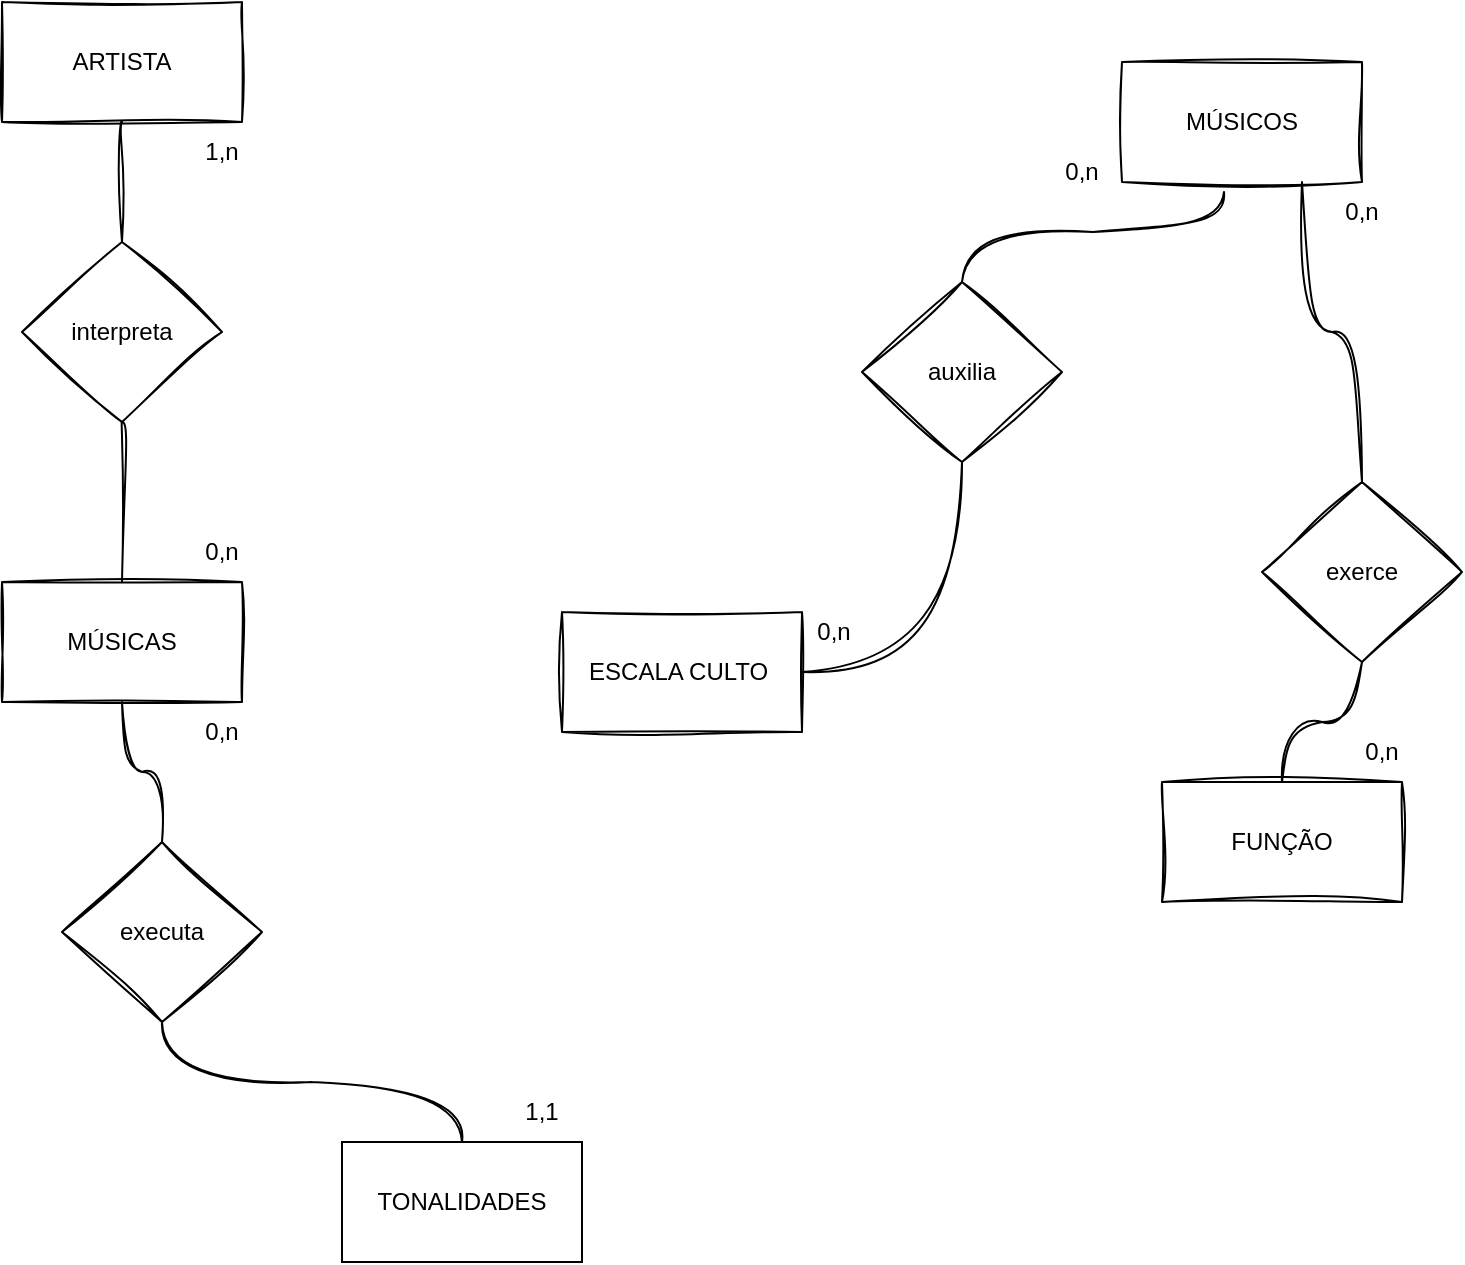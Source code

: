 <mxfile version="26.0.16">
  <diagram name="Página-1" id="5vH7gjnpK38CFrfJnVCy">
    <mxGraphModel dx="1364" dy="754" grid="1" gridSize="10" guides="1" tooltips="1" connect="1" arrows="1" fold="1" page="1" pageScale="1" pageWidth="827" pageHeight="1169" background="none" math="0" shadow="0">
      <root>
        <mxCell id="0" />
        <mxCell id="1" parent="0" />
        <mxCell id="RL7DwfR_LRop4ybQXWRN-1" value="MÚSICAS" style="rounded=0;whiteSpace=wrap;html=1;sketch=1;curveFitting=1;jiggle=2;" parent="1" vertex="1">
          <mxGeometry x="70" y="330" width="120" height="60" as="geometry" />
        </mxCell>
        <mxCell id="RL7DwfR_LRop4ybQXWRN-2" value="MÚSICOS" style="rounded=0;whiteSpace=wrap;html=1;sketch=1;curveFitting=1;jiggle=2;" parent="1" vertex="1">
          <mxGeometry x="630" y="70" width="120" height="60" as="geometry" />
        </mxCell>
        <mxCell id="RL7DwfR_LRop4ybQXWRN-3" value="auxilia" style="rhombus;whiteSpace=wrap;html=1;sketch=1;curveFitting=1;jiggle=2;" parent="1" vertex="1">
          <mxGeometry x="500" y="180" width="100" height="90" as="geometry" />
        </mxCell>
        <mxCell id="RL7DwfR_LRop4ybQXWRN-5" value="ARTISTA" style="rounded=0;whiteSpace=wrap;html=1;sketch=1;curveFitting=1;jiggle=2;" parent="1" vertex="1">
          <mxGeometry x="70" y="40" width="120" height="60" as="geometry" />
        </mxCell>
        <mxCell id="RL7DwfR_LRop4ybQXWRN-6" value="FUNÇÃO" style="rounded=0;whiteSpace=wrap;html=1;sketch=1;curveFitting=1;jiggle=2;" parent="1" vertex="1">
          <mxGeometry x="650" y="430" width="120" height="60" as="geometry" />
        </mxCell>
        <mxCell id="RL7DwfR_LRop4ybQXWRN-7" value="" style="endArrow=none;html=1;rounded=0;exitX=1;exitY=0.5;exitDx=0;exitDy=0;sketch=1;curveFitting=1;jiggle=2;entryX=0.5;entryY=1;entryDx=0;entryDy=0;edgeStyle=orthogonalEdgeStyle;curved=1;" parent="1" source="RL7DwfR_LRop4ybQXWRN-4" target="RL7DwfR_LRop4ybQXWRN-3" edge="1">
          <mxGeometry width="50" height="50" relative="1" as="geometry">
            <mxPoint x="550" y="390" as="sourcePoint" />
            <mxPoint x="600" y="340" as="targetPoint" />
          </mxGeometry>
        </mxCell>
        <mxCell id="RL7DwfR_LRop4ybQXWRN-8" style="edgeStyle=orthogonalEdgeStyle;rounded=0;orthogonalLoop=1;jettySize=auto;html=1;exitX=0.5;exitY=0;exitDx=0;exitDy=0;entryX=0.425;entryY=1.083;entryDx=0;entryDy=0;entryPerimeter=0;sketch=1;curveFitting=1;jiggle=2;curved=1;endArrow=none;startFill=0;" parent="1" source="RL7DwfR_LRop4ybQXWRN-3" target="RL7DwfR_LRop4ybQXWRN-2" edge="1">
          <mxGeometry relative="1" as="geometry" />
        </mxCell>
        <mxCell id="UMmWoxuNf909gZgpW7HB-1" value="TONALIDADES" style="rounded=0;whiteSpace=wrap;html=1;" parent="1" vertex="1">
          <mxGeometry x="240" y="610" width="120" height="60" as="geometry" />
        </mxCell>
        <mxCell id="d0raJn795CMWvvE6I4hj-1" style="edgeStyle=orthogonalEdgeStyle;rounded=0;orthogonalLoop=1;jettySize=auto;html=1;exitX=0.5;exitY=1;exitDx=0;exitDy=0;entryX=0.5;entryY=0;entryDx=0;entryDy=0;sketch=1;curveFitting=1;jiggle=2;curved=1;endArrow=none;startFill=0;" parent="1" source="UMmWoxuNf909gZgpW7HB-2" target="RL7DwfR_LRop4ybQXWRN-6" edge="1">
          <mxGeometry relative="1" as="geometry" />
        </mxCell>
        <mxCell id="UMmWoxuNf909gZgpW7HB-2" value="exerce" style="rhombus;whiteSpace=wrap;html=1;sketch=1;curveFitting=1;jiggle=2;" parent="1" vertex="1">
          <mxGeometry x="700" y="280" width="100" height="90" as="geometry" />
        </mxCell>
        <mxCell id="UMmWoxuNf909gZgpW7HB-3" style="edgeStyle=orthogonalEdgeStyle;rounded=0;orthogonalLoop=1;jettySize=auto;html=1;exitX=0.75;exitY=1;exitDx=0;exitDy=0;sketch=1;curveFitting=1;jiggle=2;curved=1;endArrow=none;startFill=0;" parent="1" source="RL7DwfR_LRop4ybQXWRN-2" target="UMmWoxuNf909gZgpW7HB-2" edge="1">
          <mxGeometry relative="1" as="geometry">
            <mxPoint x="710" y="265" as="sourcePoint" />
            <mxPoint x="761" y="180" as="targetPoint" />
          </mxGeometry>
        </mxCell>
        <mxCell id="3n44qJjhxdheA6apj5bI-2" value="0,n" style="text;html=1;align=center;verticalAlign=middle;whiteSpace=wrap;rounded=0;" vertex="1" parent="1">
          <mxGeometry x="580" y="110" width="60" height="30" as="geometry" />
        </mxCell>
        <mxCell id="3n44qJjhxdheA6apj5bI-3" value="0,n" style="text;html=1;align=center;verticalAlign=middle;whiteSpace=wrap;rounded=0;" vertex="1" parent="1">
          <mxGeometry x="730" y="400" width="60" height="30" as="geometry" />
        </mxCell>
        <mxCell id="3n44qJjhxdheA6apj5bI-4" value="0,n" style="text;html=1;align=center;verticalAlign=middle;whiteSpace=wrap;rounded=0;" vertex="1" parent="1">
          <mxGeometry x="720" y="130" width="60" height="30" as="geometry" />
        </mxCell>
        <mxCell id="3n44qJjhxdheA6apj5bI-5" value="executa" style="rhombus;whiteSpace=wrap;html=1;sketch=1;curveFitting=1;jiggle=2;" vertex="1" parent="1">
          <mxGeometry x="100" y="460" width="100" height="90" as="geometry" />
        </mxCell>
        <mxCell id="3n44qJjhxdheA6apj5bI-6" style="edgeStyle=orthogonalEdgeStyle;rounded=0;orthogonalLoop=1;jettySize=auto;html=1;exitX=0.5;exitY=1;exitDx=0;exitDy=0;sketch=1;curveFitting=1;jiggle=2;curved=1;endArrow=none;startFill=0;entryX=0.5;entryY=0;entryDx=0;entryDy=0;" edge="1" parent="1" source="RL7DwfR_LRop4ybQXWRN-1" target="3n44qJjhxdheA6apj5bI-5">
          <mxGeometry relative="1" as="geometry">
            <mxPoint x="353.5" y="400" as="sourcePoint" />
            <mxPoint x="383.5" y="550" as="targetPoint" />
          </mxGeometry>
        </mxCell>
        <mxCell id="3n44qJjhxdheA6apj5bI-7" style="edgeStyle=orthogonalEdgeStyle;rounded=0;orthogonalLoop=1;jettySize=auto;html=1;exitX=0.5;exitY=1;exitDx=0;exitDy=0;sketch=1;curveFitting=1;jiggle=2;curved=1;endArrow=none;startFill=0;entryX=0.5;entryY=0;entryDx=0;entryDy=0;" edge="1" parent="1" source="3n44qJjhxdheA6apj5bI-5" target="UMmWoxuNf909gZgpW7HB-1">
          <mxGeometry relative="1" as="geometry">
            <mxPoint x="480" y="420" as="sourcePoint" />
            <mxPoint x="510" y="570" as="targetPoint" />
          </mxGeometry>
        </mxCell>
        <mxCell id="3n44qJjhxdheA6apj5bI-8" value="1,1" style="text;html=1;align=center;verticalAlign=middle;whiteSpace=wrap;rounded=0;" vertex="1" parent="1">
          <mxGeometry x="310" y="580" width="60" height="30" as="geometry" />
        </mxCell>
        <mxCell id="3n44qJjhxdheA6apj5bI-9" value="0,n" style="text;html=1;align=center;verticalAlign=middle;whiteSpace=wrap;rounded=0;" vertex="1" parent="1">
          <mxGeometry x="150" y="390" width="60" height="30" as="geometry" />
        </mxCell>
        <mxCell id="3n44qJjhxdheA6apj5bI-10" value="interpreta" style="rhombus;whiteSpace=wrap;html=1;sketch=1;curveFitting=1;jiggle=2;" vertex="1" parent="1">
          <mxGeometry x="80" y="160" width="100" height="90" as="geometry" />
        </mxCell>
        <mxCell id="3n44qJjhxdheA6apj5bI-11" style="edgeStyle=orthogonalEdgeStyle;rounded=0;orthogonalLoop=1;jettySize=auto;html=1;exitX=0.5;exitY=1;exitDx=0;exitDy=0;sketch=1;curveFitting=1;jiggle=2;curved=1;endArrow=none;startFill=0;entryX=0.5;entryY=0;entryDx=0;entryDy=0;" edge="1" parent="1" source="RL7DwfR_LRop4ybQXWRN-5" target="3n44qJjhxdheA6apj5bI-10">
          <mxGeometry relative="1" as="geometry">
            <mxPoint x="250" y="70" as="sourcePoint" />
            <mxPoint x="270" y="140" as="targetPoint" />
          </mxGeometry>
        </mxCell>
        <mxCell id="3n44qJjhxdheA6apj5bI-12" style="edgeStyle=orthogonalEdgeStyle;rounded=0;orthogonalLoop=1;jettySize=auto;html=1;exitX=0.5;exitY=1;exitDx=0;exitDy=0;sketch=1;curveFitting=1;jiggle=2;curved=1;endArrow=none;startFill=0;entryX=0.5;entryY=0;entryDx=0;entryDy=0;" edge="1" parent="1" source="3n44qJjhxdheA6apj5bI-10" target="RL7DwfR_LRop4ybQXWRN-1">
          <mxGeometry relative="1" as="geometry">
            <mxPoint x="363" y="70" as="sourcePoint" />
            <mxPoint x="383" y="140" as="targetPoint" />
          </mxGeometry>
        </mxCell>
        <mxCell id="3n44qJjhxdheA6apj5bI-13" value="" style="group" vertex="1" connectable="0" parent="1">
          <mxGeometry x="350" y="340" width="166" height="65" as="geometry" />
        </mxCell>
        <mxCell id="RL7DwfR_LRop4ybQXWRN-4" value="ESCALA CULTO&amp;nbsp;" style="rounded=0;whiteSpace=wrap;html=1;sketch=1;curveFitting=1;jiggle=2;" parent="3n44qJjhxdheA6apj5bI-13" vertex="1">
          <mxGeometry y="5" width="120" height="60" as="geometry" />
        </mxCell>
        <mxCell id="3n44qJjhxdheA6apj5bI-1" value="0,n" style="text;html=1;align=center;verticalAlign=middle;whiteSpace=wrap;rounded=0;" vertex="1" parent="3n44qJjhxdheA6apj5bI-13">
          <mxGeometry x="106" width="60" height="30" as="geometry" />
        </mxCell>
        <mxCell id="3n44qJjhxdheA6apj5bI-14" value="0,n" style="text;html=1;align=center;verticalAlign=middle;whiteSpace=wrap;rounded=0;" vertex="1" parent="1">
          <mxGeometry x="150" y="300" width="60" height="30" as="geometry" />
        </mxCell>
        <mxCell id="3n44qJjhxdheA6apj5bI-15" value="1,n" style="text;html=1;align=center;verticalAlign=middle;whiteSpace=wrap;rounded=0;" vertex="1" parent="1">
          <mxGeometry x="150" y="100" width="60" height="30" as="geometry" />
        </mxCell>
      </root>
    </mxGraphModel>
  </diagram>
</mxfile>
